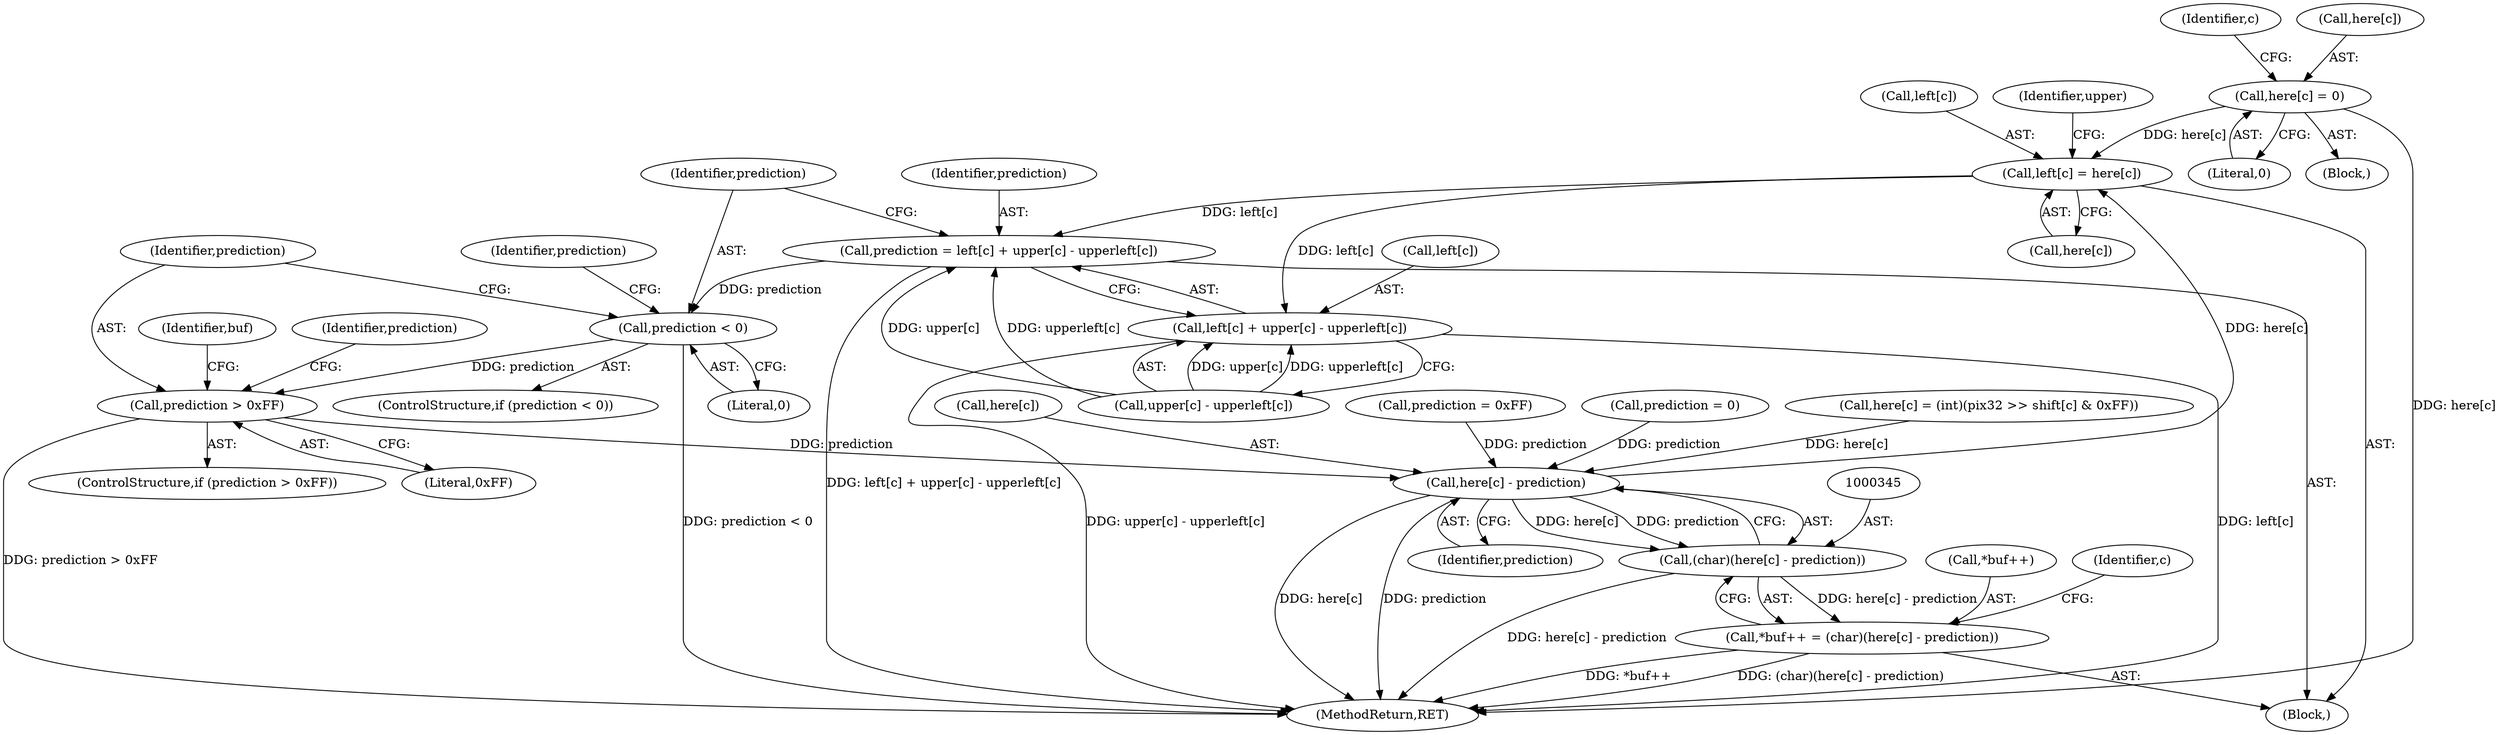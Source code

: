 digraph "0_qemu_9f64916da20eea67121d544698676295bbb105a7_7@array" {
"1000229" [label="(Call,here[c] = 0)"];
"1000277" [label="(Call,left[c] = here[c])"];
"1000310" [label="(Call,prediction = left[c] + upper[c] - upperleft[c])"];
"1000324" [label="(Call,prediction < 0)"];
"1000333" [label="(Call,prediction > 0xFF)"];
"1000346" [label="(Call,here[c] - prediction)"];
"1000344" [label="(Call,(char)(here[c] - prediction))"];
"1000340" [label="(Call,*buf++ = (char)(here[c] - prediction))"];
"1000312" [label="(Call,left[c] + upper[c] - upperleft[c])"];
"1000312" [label="(Call,left[c] + upper[c] - upperleft[c])"];
"1000347" [label="(Call,here[c])"];
"1000351" [label="(MethodReturn,RET)"];
"1000316" [label="(Call,upper[c] - upperleft[c])"];
"1000268" [label="(Identifier,c)"];
"1000324" [label="(Call,prediction < 0)"];
"1000277" [label="(Call,left[c] = here[c])"];
"1000323" [label="(ControlStructure,if (prediction < 0))"];
"1000329" [label="(Identifier,prediction)"];
"1000233" [label="(Literal,0)"];
"1000229" [label="(Call,here[c] = 0)"];
"1000340" [label="(Call,*buf++ = (char)(here[c] - prediction))"];
"1000332" [label="(ControlStructure,if (prediction > 0xFF))"];
"1000269" [label="(Block,)"];
"1000311" [label="(Identifier,prediction)"];
"1000223" [label="(Block,)"];
"1000335" [label="(Literal,0xFF)"];
"1000343" [label="(Identifier,buf)"];
"1000313" [label="(Call,left[c])"];
"1000310" [label="(Call,prediction = left[c] + upper[c] - upperleft[c])"];
"1000286" [label="(Identifier,upper)"];
"1000350" [label="(Identifier,prediction)"];
"1000337" [label="(Call,prediction = 0xFF)"];
"1000278" [label="(Call,left[c])"];
"1000341" [label="(Call,*buf++)"];
"1000338" [label="(Identifier,prediction)"];
"1000222" [label="(Identifier,c)"];
"1000328" [label="(Call,prediction = 0)"];
"1000333" [label="(Call,prediction > 0xFF)"];
"1000326" [label="(Literal,0)"];
"1000346" [label="(Call,here[c] - prediction)"];
"1000230" [label="(Call,here[c])"];
"1000344" [label="(Call,(char)(here[c] - prediction))"];
"1000281" [label="(Call,here[c])"];
"1000325" [label="(Identifier,prediction)"];
"1000290" [label="(Call,here[c] = (int)(pix32 >> shift[c] & 0xFF))"];
"1000334" [label="(Identifier,prediction)"];
"1000229" -> "1000223"  [label="AST: "];
"1000229" -> "1000233"  [label="CFG: "];
"1000230" -> "1000229"  [label="AST: "];
"1000233" -> "1000229"  [label="AST: "];
"1000222" -> "1000229"  [label="CFG: "];
"1000229" -> "1000351"  [label="DDG: here[c]"];
"1000229" -> "1000277"  [label="DDG: here[c]"];
"1000277" -> "1000269"  [label="AST: "];
"1000277" -> "1000281"  [label="CFG: "];
"1000278" -> "1000277"  [label="AST: "];
"1000281" -> "1000277"  [label="AST: "];
"1000286" -> "1000277"  [label="CFG: "];
"1000346" -> "1000277"  [label="DDG: here[c]"];
"1000277" -> "1000310"  [label="DDG: left[c]"];
"1000277" -> "1000312"  [label="DDG: left[c]"];
"1000310" -> "1000269"  [label="AST: "];
"1000310" -> "1000312"  [label="CFG: "];
"1000311" -> "1000310"  [label="AST: "];
"1000312" -> "1000310"  [label="AST: "];
"1000325" -> "1000310"  [label="CFG: "];
"1000310" -> "1000351"  [label="DDG: left[c] + upper[c] - upperleft[c]"];
"1000316" -> "1000310"  [label="DDG: upper[c]"];
"1000316" -> "1000310"  [label="DDG: upperleft[c]"];
"1000310" -> "1000324"  [label="DDG: prediction"];
"1000324" -> "1000323"  [label="AST: "];
"1000324" -> "1000326"  [label="CFG: "];
"1000325" -> "1000324"  [label="AST: "];
"1000326" -> "1000324"  [label="AST: "];
"1000329" -> "1000324"  [label="CFG: "];
"1000334" -> "1000324"  [label="CFG: "];
"1000324" -> "1000351"  [label="DDG: prediction < 0"];
"1000324" -> "1000333"  [label="DDG: prediction"];
"1000333" -> "1000332"  [label="AST: "];
"1000333" -> "1000335"  [label="CFG: "];
"1000334" -> "1000333"  [label="AST: "];
"1000335" -> "1000333"  [label="AST: "];
"1000338" -> "1000333"  [label="CFG: "];
"1000343" -> "1000333"  [label="CFG: "];
"1000333" -> "1000351"  [label="DDG: prediction > 0xFF"];
"1000333" -> "1000346"  [label="DDG: prediction"];
"1000346" -> "1000344"  [label="AST: "];
"1000346" -> "1000350"  [label="CFG: "];
"1000347" -> "1000346"  [label="AST: "];
"1000350" -> "1000346"  [label="AST: "];
"1000344" -> "1000346"  [label="CFG: "];
"1000346" -> "1000351"  [label="DDG: here[c]"];
"1000346" -> "1000351"  [label="DDG: prediction"];
"1000346" -> "1000344"  [label="DDG: here[c]"];
"1000346" -> "1000344"  [label="DDG: prediction"];
"1000290" -> "1000346"  [label="DDG: here[c]"];
"1000337" -> "1000346"  [label="DDG: prediction"];
"1000328" -> "1000346"  [label="DDG: prediction"];
"1000344" -> "1000340"  [label="AST: "];
"1000345" -> "1000344"  [label="AST: "];
"1000340" -> "1000344"  [label="CFG: "];
"1000344" -> "1000351"  [label="DDG: here[c] - prediction"];
"1000344" -> "1000340"  [label="DDG: here[c] - prediction"];
"1000340" -> "1000269"  [label="AST: "];
"1000341" -> "1000340"  [label="AST: "];
"1000268" -> "1000340"  [label="CFG: "];
"1000340" -> "1000351"  [label="DDG: (char)(here[c] - prediction)"];
"1000340" -> "1000351"  [label="DDG: *buf++"];
"1000312" -> "1000316"  [label="CFG: "];
"1000313" -> "1000312"  [label="AST: "];
"1000316" -> "1000312"  [label="AST: "];
"1000312" -> "1000351"  [label="DDG: upper[c] - upperleft[c]"];
"1000312" -> "1000351"  [label="DDG: left[c]"];
"1000316" -> "1000312"  [label="DDG: upper[c]"];
"1000316" -> "1000312"  [label="DDG: upperleft[c]"];
}
